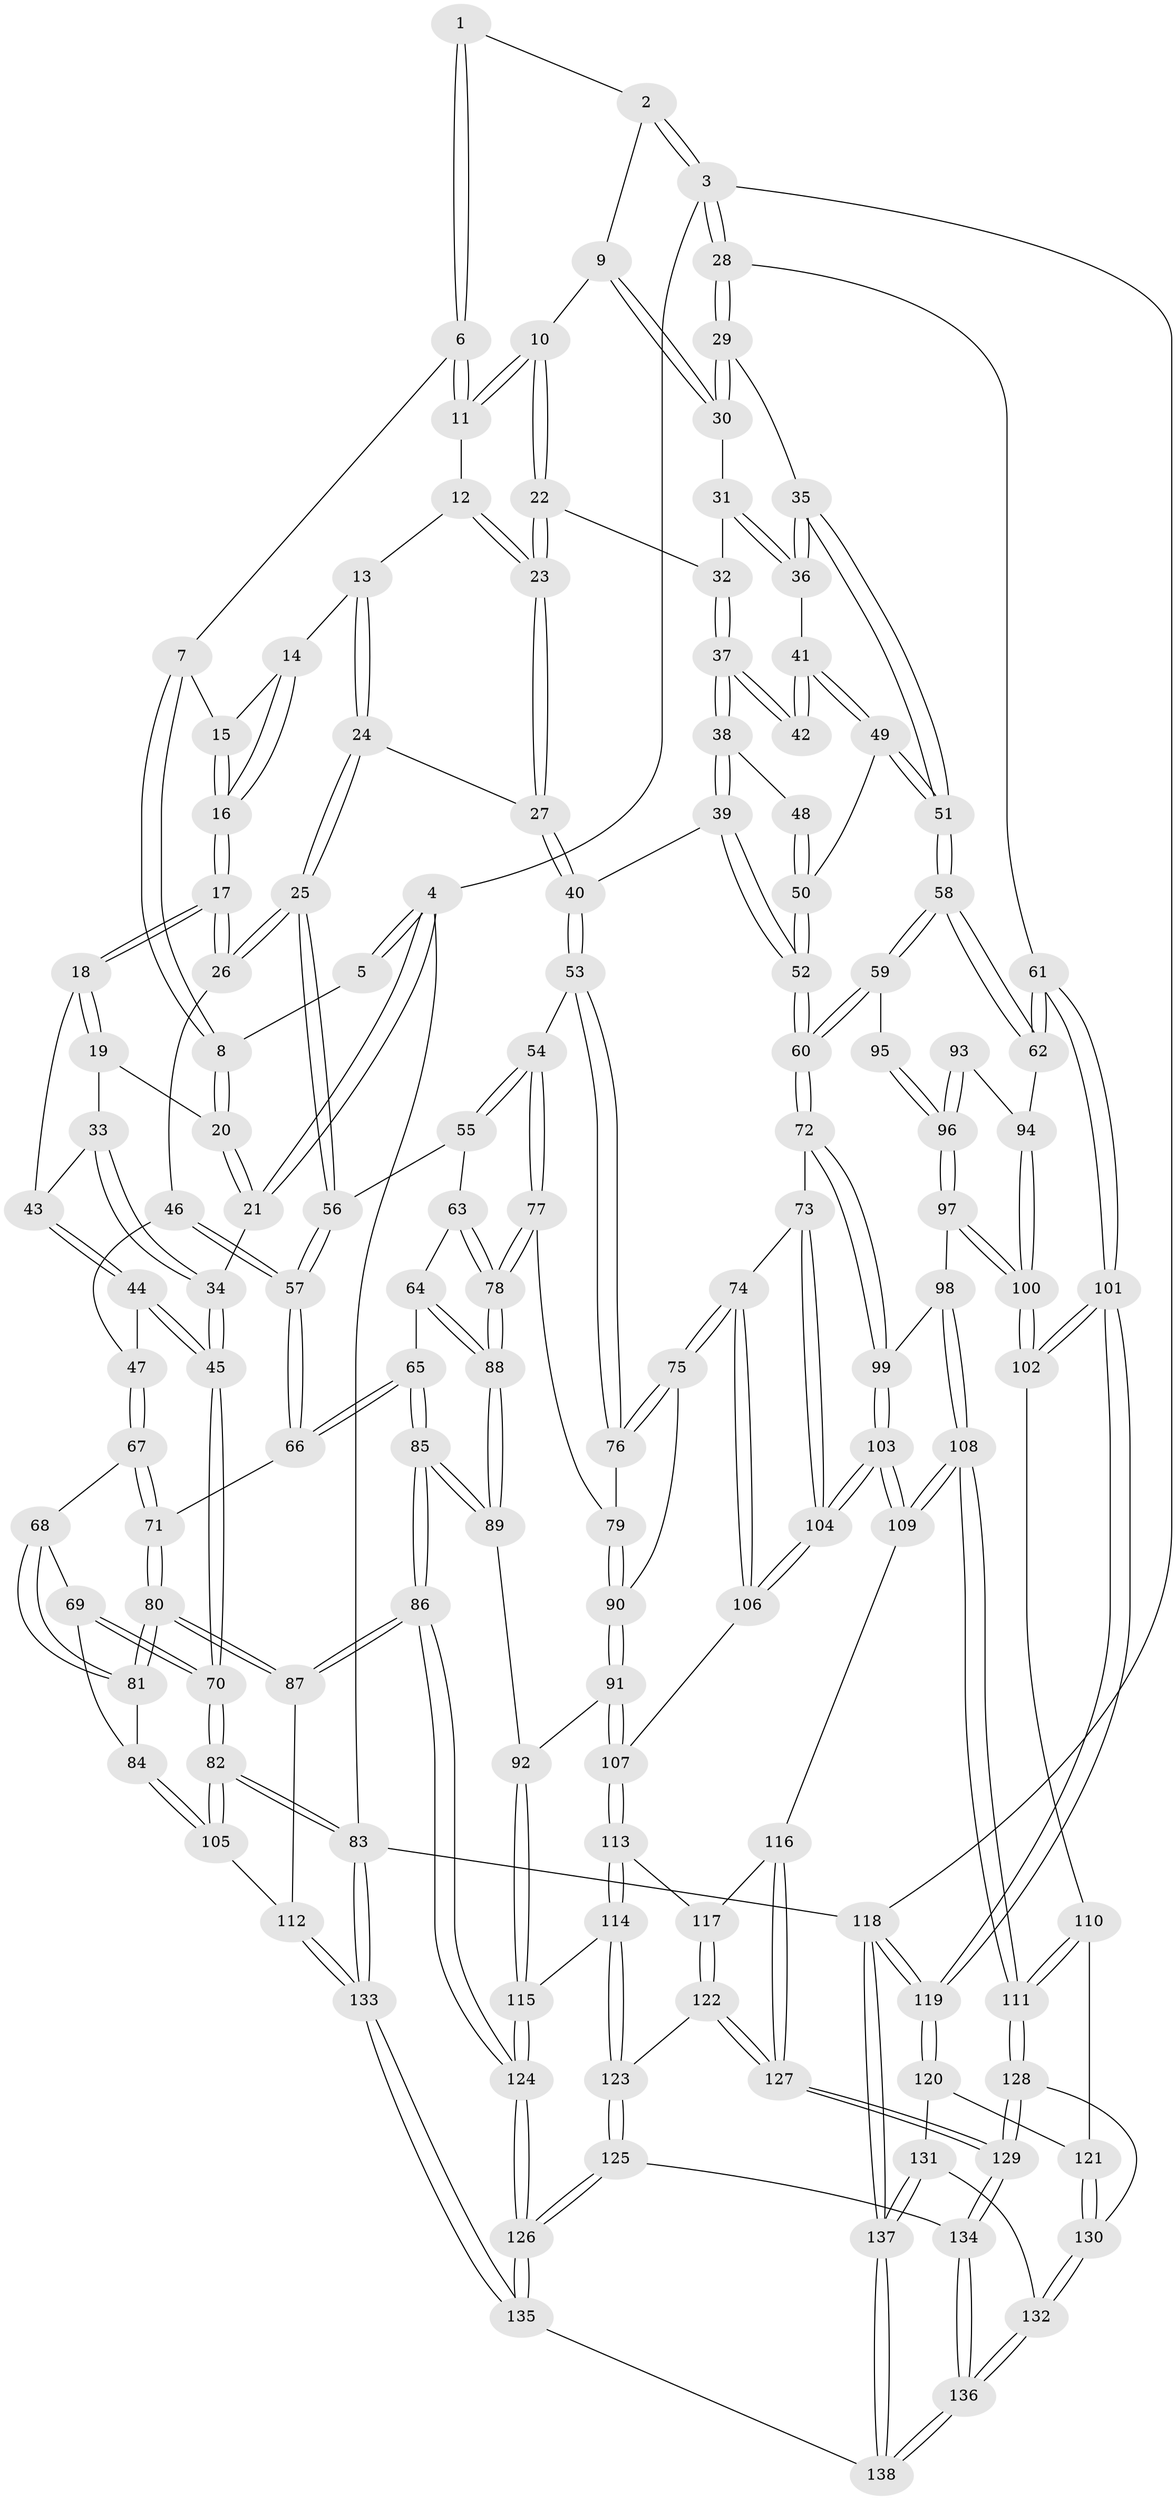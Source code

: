 // coarse degree distribution, {3: 0.7525773195876289, 4: 0.14432989690721648, 2: 0.05154639175257732, 5: 0.05154639175257732}
// Generated by graph-tools (version 1.1) at 2025/54/03/04/25 22:54:49]
// undirected, 138 vertices, 342 edges
graph export_dot {
  node [color=gray90,style=filled];
  1 [pos="+0.5708782929989278+0"];
  2 [pos="+0.8464885407632665+0"];
  3 [pos="+1+0"];
  4 [pos="+0+0"];
  5 [pos="+0.16116218585281214+0"];
  6 [pos="+0.5402806127250606+0.02889329558716915"];
  7 [pos="+0.3147762183249228+0.030032835801459906"];
  8 [pos="+0.26141317997861374+0"];
  9 [pos="+0.7981652337855787+0.07401223547607491"];
  10 [pos="+0.7115376110020157+0.14073369236183866"];
  11 [pos="+0.5427113372832786+0.06990590384664797"];
  12 [pos="+0.5381250285046093+0.0765285301012382"];
  13 [pos="+0.4905523896224017+0.11202078770223559"];
  14 [pos="+0.4729300717786253+0.11097886134501457"];
  15 [pos="+0.3223716132464791+0.038702434420332596"];
  16 [pos="+0.37176280267630585+0.1544914149545447"];
  17 [pos="+0.34748613723563593+0.28417061607850574"];
  18 [pos="+0.3276847753169283+0.27617218694674056"];
  19 [pos="+0.23520231379864665+0.2025342166846439"];
  20 [pos="+0.2241927768795817+0.14070005956509032"];
  21 [pos="+0+0.13024067552228608"];
  22 [pos="+0.6893847276240089+0.22718858709344517"];
  23 [pos="+0.5905694199227507+0.2830629904508143"];
  24 [pos="+0.4473196219766042+0.29605758430081675"];
  25 [pos="+0.4076612004135814+0.3081780809362622"];
  26 [pos="+0.3597557986225818+0.29555590581096186"];
  27 [pos="+0.5653351602536034+0.3112830475849727"];
  28 [pos="+1+0.2945531068628173"];
  29 [pos="+1+0.2717727916269185"];
  30 [pos="+0.906218481373948+0.19320664634306586"];
  31 [pos="+0.7901798983641268+0.25112516038533206"];
  32 [pos="+0.7132047156273517+0.24948272496562499"];
  33 [pos="+0.1242048362078732+0.2619493235293793"];
  34 [pos="+0+0.29796997091714206"];
  35 [pos="+0.9513810029522379+0.30567467119237013"];
  36 [pos="+0.8488422990519251+0.3349426170419638"];
  37 [pos="+0.731569475106348+0.28571331380743287"];
  38 [pos="+0.7165727841793985+0.37236584656202937"];
  39 [pos="+0.6491195776369775+0.4393286958095964"];
  40 [pos="+0.6219585111915386+0.43521147958506406"];
  41 [pos="+0.8301665345572659+0.344200211078325"];
  42 [pos="+0.8207373414518433+0.3419868505087565"];
  43 [pos="+0.19728074862594341+0.34298443927216"];
  44 [pos="+0.16911335608474307+0.42526504763803247"];
  45 [pos="+0+0.3167353297410188"];
  46 [pos="+0.33759344437230987+0.3301777567438753"];
  47 [pos="+0.200067256058218+0.45920155894136105"];
  48 [pos="+0.7430430670827217+0.37161501617359954"];
  49 [pos="+0.8079652964307654+0.4186761350462283"];
  50 [pos="+0.793312482546494+0.4231320370944329"];
  51 [pos="+0.8566620888134784+0.4732897665138202"];
  52 [pos="+0.7034486579129295+0.4738117727632438"];
  53 [pos="+0.5966277780506214+0.4653267842513597"];
  54 [pos="+0.5230497478824476+0.49256523155681003"];
  55 [pos="+0.44555001736189476+0.47457644398171744"];
  56 [pos="+0.42690563594317615+0.45218333280565026"];
  57 [pos="+0.31113497926828315+0.5033680699606513"];
  58 [pos="+0.8740440114434629+0.5425563217275318"];
  59 [pos="+0.8002199591960403+0.5808743181727831"];
  60 [pos="+0.7739727154374814+0.5880389364485255"];
  61 [pos="+1+0.5175597134407918"];
  62 [pos="+0.9998424178026747+0.5541356037615333"];
  63 [pos="+0.43379439407209575+0.5102375715189557"];
  64 [pos="+0.3714155574159656+0.5702005204640845"];
  65 [pos="+0.30284746034022475+0.5393023346327988"];
  66 [pos="+0.2890875750840604+0.5260455987076105"];
  67 [pos="+0.20592078024343266+0.48101533022381743"];
  68 [pos="+0.15955507509330707+0.5209738093318136"];
  69 [pos="+0.10813094939451504+0.551674621735356"];
  70 [pos="+0+0.5157903675438502"];
  71 [pos="+0.2674352925896497+0.5249121675703909"];
  72 [pos="+0.7646952639254487+0.6022550112696414"];
  73 [pos="+0.7606179081047473+0.604948323540618"];
  74 [pos="+0.6749601506946117+0.6528140940365252"];
  75 [pos="+0.6409459574243296+0.6366757752669245"];
  76 [pos="+0.6084481356183844+0.59751795540357"];
  77 [pos="+0.5035496542046282+0.5963164794482666"];
  78 [pos="+0.4620025987339355+0.6029289166409808"];
  79 [pos="+0.511359307008969+0.6018995383718323"];
  80 [pos="+0.20523594652773972+0.6770115624924395"];
  81 [pos="+0.20496228858429413+0.6768991121052309"];
  82 [pos="+0+0.7212099547111055"];
  83 [pos="+0+1"];
  84 [pos="+0.14579771045132126+0.6603457927022759"];
  85 [pos="+0.3320993128114556+0.7812861841856159"];
  86 [pos="+0.3196881062028986+0.7972751648832093"];
  87 [pos="+0.28384622066303394+0.7862303471308327"];
  88 [pos="+0.41248884629367694+0.6369502313911701"];
  89 [pos="+0.38677656255563664+0.7308352291354578"];
  90 [pos="+0.5316142873981817+0.6887536218761295"];
  91 [pos="+0.5254795964474457+0.7012133071612696"];
  92 [pos="+0.5115279642152275+0.7185901780332486"];
  93 [pos="+0.9174013570837547+0.6539717156951108"];
  94 [pos="+0.9516852527737576+0.627738816818145"];
  95 [pos="+0.8719036800311214+0.6662907333212658"];
  96 [pos="+0.8825369748894804+0.7155724948916156"];
  97 [pos="+0.8823952579438933+0.7214191939445398"];
  98 [pos="+0.8662401522187447+0.7256637205323508"];
  99 [pos="+0.8026682934038618+0.6838535405587296"];
  100 [pos="+0.9212922433761431+0.7375565092032943"];
  101 [pos="+1+0.7081700925631822"];
  102 [pos="+0.9294462570657352+0.7459025053406402"];
  103 [pos="+0.7792611019567603+0.7934603301402924"];
  104 [pos="+0.7586354369267196+0.7768020593586369"];
  105 [pos="+0+0.7289213707582701"];
  106 [pos="+0.6673619817618799+0.7233771086506416"];
  107 [pos="+0.6591766520131284+0.7335570871581336"];
  108 [pos="+0.8061792564432988+0.8111010764646759"];
  109 [pos="+0.7859549665506337+0.8049783554083878"];
  110 [pos="+0.9229893077867247+0.7770325119481571"];
  111 [pos="+0.8245033646757225+0.8278372820365046"];
  112 [pos="+0.16041974187777633+0.8284428513994405"];
  113 [pos="+0.6488099262151148+0.7521676544915574"];
  114 [pos="+0.5881404121116973+0.8004775107672822"];
  115 [pos="+0.565855803454875+0.7921380875330596"];
  116 [pos="+0.7579825316175162+0.8267174947599005"];
  117 [pos="+0.6878459944182238+0.8233478376989054"];
  118 [pos="+1+1"];
  119 [pos="+1+0.8236360581792788"];
  120 [pos="+1+0.8513217674763872"];
  121 [pos="+0.9491189548826295+0.8402247561241514"];
  122 [pos="+0.6593745669140461+0.8729849785830357"];
  123 [pos="+0.6033249122500416+0.8726400814707617"];
  124 [pos="+0.3659188258627733+0.901694474908473"];
  125 [pos="+0.5755272137505884+0.9196929351421488"];
  126 [pos="+0.40156878272267654+1"];
  127 [pos="+0.7169351130895177+0.9105353651653805"];
  128 [pos="+0.8531695812320984+0.8824349097816492"];
  129 [pos="+0.7334461728028798+0.9630573898962737"];
  130 [pos="+0.8654524428000024+0.88957311559109"];
  131 [pos="+0.919077541928781+0.9667448963408941"];
  132 [pos="+0.8709208542693256+0.900492114718236"];
  133 [pos="+0+1"];
  134 [pos="+0.7303341225023082+0.9781009316579321"];
  135 [pos="+0.3857122518042996+1"];
  136 [pos="+0.7409902544190604+1"];
  137 [pos="+1+1"];
  138 [pos="+0.7429512950338982+1"];
  1 -- 2;
  1 -- 6;
  1 -- 6;
  2 -- 3;
  2 -- 3;
  2 -- 9;
  3 -- 4;
  3 -- 28;
  3 -- 28;
  3 -- 118;
  4 -- 5;
  4 -- 5;
  4 -- 21;
  4 -- 21;
  4 -- 83;
  5 -- 8;
  6 -- 7;
  6 -- 11;
  6 -- 11;
  7 -- 8;
  7 -- 8;
  7 -- 15;
  8 -- 20;
  8 -- 20;
  9 -- 10;
  9 -- 30;
  9 -- 30;
  10 -- 11;
  10 -- 11;
  10 -- 22;
  10 -- 22;
  11 -- 12;
  12 -- 13;
  12 -- 23;
  12 -- 23;
  13 -- 14;
  13 -- 24;
  13 -- 24;
  14 -- 15;
  14 -- 16;
  14 -- 16;
  15 -- 16;
  15 -- 16;
  16 -- 17;
  16 -- 17;
  17 -- 18;
  17 -- 18;
  17 -- 26;
  17 -- 26;
  18 -- 19;
  18 -- 19;
  18 -- 43;
  19 -- 20;
  19 -- 33;
  20 -- 21;
  20 -- 21;
  21 -- 34;
  22 -- 23;
  22 -- 23;
  22 -- 32;
  23 -- 27;
  23 -- 27;
  24 -- 25;
  24 -- 25;
  24 -- 27;
  25 -- 26;
  25 -- 26;
  25 -- 56;
  25 -- 56;
  26 -- 46;
  27 -- 40;
  27 -- 40;
  28 -- 29;
  28 -- 29;
  28 -- 61;
  29 -- 30;
  29 -- 30;
  29 -- 35;
  30 -- 31;
  31 -- 32;
  31 -- 36;
  31 -- 36;
  32 -- 37;
  32 -- 37;
  33 -- 34;
  33 -- 34;
  33 -- 43;
  34 -- 45;
  34 -- 45;
  35 -- 36;
  35 -- 36;
  35 -- 51;
  35 -- 51;
  36 -- 41;
  37 -- 38;
  37 -- 38;
  37 -- 42;
  37 -- 42;
  38 -- 39;
  38 -- 39;
  38 -- 48;
  39 -- 40;
  39 -- 52;
  39 -- 52;
  40 -- 53;
  40 -- 53;
  41 -- 42;
  41 -- 42;
  41 -- 49;
  41 -- 49;
  43 -- 44;
  43 -- 44;
  44 -- 45;
  44 -- 45;
  44 -- 47;
  45 -- 70;
  45 -- 70;
  46 -- 47;
  46 -- 57;
  46 -- 57;
  47 -- 67;
  47 -- 67;
  48 -- 50;
  48 -- 50;
  49 -- 50;
  49 -- 51;
  49 -- 51;
  50 -- 52;
  50 -- 52;
  51 -- 58;
  51 -- 58;
  52 -- 60;
  52 -- 60;
  53 -- 54;
  53 -- 76;
  53 -- 76;
  54 -- 55;
  54 -- 55;
  54 -- 77;
  54 -- 77;
  55 -- 56;
  55 -- 63;
  56 -- 57;
  56 -- 57;
  57 -- 66;
  57 -- 66;
  58 -- 59;
  58 -- 59;
  58 -- 62;
  58 -- 62;
  59 -- 60;
  59 -- 60;
  59 -- 95;
  60 -- 72;
  60 -- 72;
  61 -- 62;
  61 -- 62;
  61 -- 101;
  61 -- 101;
  62 -- 94;
  63 -- 64;
  63 -- 78;
  63 -- 78;
  64 -- 65;
  64 -- 88;
  64 -- 88;
  65 -- 66;
  65 -- 66;
  65 -- 85;
  65 -- 85;
  66 -- 71;
  67 -- 68;
  67 -- 71;
  67 -- 71;
  68 -- 69;
  68 -- 81;
  68 -- 81;
  69 -- 70;
  69 -- 70;
  69 -- 84;
  70 -- 82;
  70 -- 82;
  71 -- 80;
  71 -- 80;
  72 -- 73;
  72 -- 99;
  72 -- 99;
  73 -- 74;
  73 -- 104;
  73 -- 104;
  74 -- 75;
  74 -- 75;
  74 -- 106;
  74 -- 106;
  75 -- 76;
  75 -- 76;
  75 -- 90;
  76 -- 79;
  77 -- 78;
  77 -- 78;
  77 -- 79;
  78 -- 88;
  78 -- 88;
  79 -- 90;
  79 -- 90;
  80 -- 81;
  80 -- 81;
  80 -- 87;
  80 -- 87;
  81 -- 84;
  82 -- 83;
  82 -- 83;
  82 -- 105;
  82 -- 105;
  83 -- 133;
  83 -- 133;
  83 -- 118;
  84 -- 105;
  84 -- 105;
  85 -- 86;
  85 -- 86;
  85 -- 89;
  85 -- 89;
  86 -- 87;
  86 -- 87;
  86 -- 124;
  86 -- 124;
  87 -- 112;
  88 -- 89;
  88 -- 89;
  89 -- 92;
  90 -- 91;
  90 -- 91;
  91 -- 92;
  91 -- 107;
  91 -- 107;
  92 -- 115;
  92 -- 115;
  93 -- 94;
  93 -- 96;
  93 -- 96;
  94 -- 100;
  94 -- 100;
  95 -- 96;
  95 -- 96;
  96 -- 97;
  96 -- 97;
  97 -- 98;
  97 -- 100;
  97 -- 100;
  98 -- 99;
  98 -- 108;
  98 -- 108;
  99 -- 103;
  99 -- 103;
  100 -- 102;
  100 -- 102;
  101 -- 102;
  101 -- 102;
  101 -- 119;
  101 -- 119;
  102 -- 110;
  103 -- 104;
  103 -- 104;
  103 -- 109;
  103 -- 109;
  104 -- 106;
  104 -- 106;
  105 -- 112;
  106 -- 107;
  107 -- 113;
  107 -- 113;
  108 -- 109;
  108 -- 109;
  108 -- 111;
  108 -- 111;
  109 -- 116;
  110 -- 111;
  110 -- 111;
  110 -- 121;
  111 -- 128;
  111 -- 128;
  112 -- 133;
  112 -- 133;
  113 -- 114;
  113 -- 114;
  113 -- 117;
  114 -- 115;
  114 -- 123;
  114 -- 123;
  115 -- 124;
  115 -- 124;
  116 -- 117;
  116 -- 127;
  116 -- 127;
  117 -- 122;
  117 -- 122;
  118 -- 119;
  118 -- 119;
  118 -- 137;
  118 -- 137;
  119 -- 120;
  119 -- 120;
  120 -- 121;
  120 -- 131;
  121 -- 130;
  121 -- 130;
  122 -- 123;
  122 -- 127;
  122 -- 127;
  123 -- 125;
  123 -- 125;
  124 -- 126;
  124 -- 126;
  125 -- 126;
  125 -- 126;
  125 -- 134;
  126 -- 135;
  126 -- 135;
  127 -- 129;
  127 -- 129;
  128 -- 129;
  128 -- 129;
  128 -- 130;
  129 -- 134;
  129 -- 134;
  130 -- 132;
  130 -- 132;
  131 -- 132;
  131 -- 137;
  131 -- 137;
  132 -- 136;
  132 -- 136;
  133 -- 135;
  133 -- 135;
  134 -- 136;
  134 -- 136;
  135 -- 138;
  136 -- 138;
  136 -- 138;
  137 -- 138;
  137 -- 138;
}
